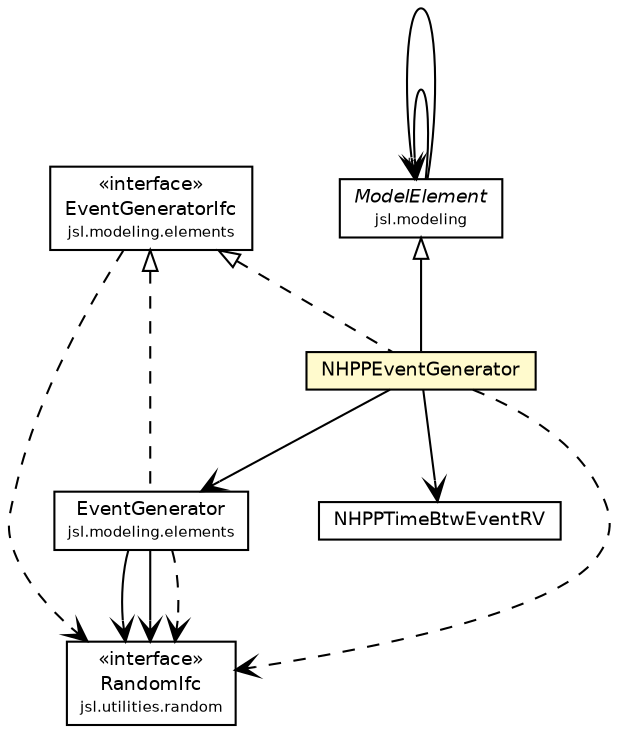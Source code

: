 #!/usr/local/bin/dot
#
# Class diagram 
# Generated by UMLGraph version 5.4 (http://www.umlgraph.org/)
#

digraph G {
	edge [fontname="Helvetica",fontsize=10,labelfontname="Helvetica",labelfontsize=10];
	node [fontname="Helvetica",fontsize=10,shape=plaintext];
	nodesep=0.25;
	ranksep=0.5;
	// jsl.modeling.ModelElement
	c120576 [label=<<table title="jsl.modeling.ModelElement" border="0" cellborder="1" cellspacing="0" cellpadding="2" port="p" href="../../../ModelElement.html">
		<tr><td><table border="0" cellspacing="0" cellpadding="1">
<tr><td align="center" balign="center"><font face="Helvetica-Oblique"> ModelElement </font></td></tr>
<tr><td align="center" balign="center"><font point-size="7.0"> jsl.modeling </font></td></tr>
		</table></td></tr>
		</table>>, URL="../../../ModelElement.html", fontname="Helvetica", fontcolor="black", fontsize=9.0];
	// jsl.modeling.elements.EventGeneratorIfc
	c120605 [label=<<table title="jsl.modeling.elements.EventGeneratorIfc" border="0" cellborder="1" cellspacing="0" cellpadding="2" port="p" href="../../EventGeneratorIfc.html">
		<tr><td><table border="0" cellspacing="0" cellpadding="1">
<tr><td align="center" balign="center"> &#171;interface&#187; </td></tr>
<tr><td align="center" balign="center"> EventGeneratorIfc </td></tr>
<tr><td align="center" balign="center"><font point-size="7.0"> jsl.modeling.elements </font></td></tr>
		</table></td></tr>
		</table>>, URL="../../EventGeneratorIfc.html", fontname="Helvetica", fontcolor="black", fontsize=9.0];
	// jsl.modeling.elements.EventGenerator
	c120606 [label=<<table title="jsl.modeling.elements.EventGenerator" border="0" cellborder="1" cellspacing="0" cellpadding="2" port="p" href="../../EventGenerator.html">
		<tr><td><table border="0" cellspacing="0" cellpadding="1">
<tr><td align="center" balign="center"> EventGenerator </td></tr>
<tr><td align="center" balign="center"><font point-size="7.0"> jsl.modeling.elements </font></td></tr>
		</table></td></tr>
		</table>>, URL="../../EventGenerator.html", fontname="Helvetica", fontcolor="black", fontsize=9.0];
	// jsl.modeling.elements.variable.nhpp.NHPPTimeBtwEventRV
	c120819 [label=<<table title="jsl.modeling.elements.variable.nhpp.NHPPTimeBtwEventRV" border="0" cellborder="1" cellspacing="0" cellpadding="2" port="p" href="./NHPPTimeBtwEventRV.html">
		<tr><td><table border="0" cellspacing="0" cellpadding="1">
<tr><td align="center" balign="center"> NHPPTimeBtwEventRV </td></tr>
		</table></td></tr>
		</table>>, URL="./NHPPTimeBtwEventRV.html", fontname="Helvetica", fontcolor="black", fontsize=9.0];
	// jsl.modeling.elements.variable.nhpp.NHPPEventGenerator
	c120821 [label=<<table title="jsl.modeling.elements.variable.nhpp.NHPPEventGenerator" border="0" cellborder="1" cellspacing="0" cellpadding="2" port="p" bgcolor="lemonChiffon" href="./NHPPEventGenerator.html">
		<tr><td><table border="0" cellspacing="0" cellpadding="1">
<tr><td align="center" balign="center"> NHPPEventGenerator </td></tr>
		</table></td></tr>
		</table>>, URL="./NHPPEventGenerator.html", fontname="Helvetica", fontcolor="black", fontsize=9.0];
	// jsl.utilities.random.RandomIfc
	c120886 [label=<<table title="jsl.utilities.random.RandomIfc" border="0" cellborder="1" cellspacing="0" cellpadding="2" port="p" href="../../../../utilities/random/RandomIfc.html">
		<tr><td><table border="0" cellspacing="0" cellpadding="1">
<tr><td align="center" balign="center"> &#171;interface&#187; </td></tr>
<tr><td align="center" balign="center"> RandomIfc </td></tr>
<tr><td align="center" balign="center"><font point-size="7.0"> jsl.utilities.random </font></td></tr>
		</table></td></tr>
		</table>>, URL="../../../../utilities/random/RandomIfc.html", fontname="Helvetica", fontcolor="black", fontsize=9.0];
	//jsl.modeling.elements.EventGenerator implements jsl.modeling.elements.EventGeneratorIfc
	c120605:p -> c120606:p [dir=back,arrowtail=empty,style=dashed];
	//jsl.modeling.elements.variable.nhpp.NHPPEventGenerator extends jsl.modeling.ModelElement
	c120576:p -> c120821:p [dir=back,arrowtail=empty];
	//jsl.modeling.elements.variable.nhpp.NHPPEventGenerator implements jsl.modeling.elements.EventGeneratorIfc
	c120605:p -> c120821:p [dir=back,arrowtail=empty,style=dashed];
	// jsl.modeling.ModelElement NAVASSOC jsl.modeling.ModelElement
	c120576:p -> c120576:p [taillabel="", label="", headlabel="*", fontname="Helvetica", fontcolor="black", fontsize=10.0, color="black", arrowhead=open];
	// jsl.modeling.ModelElement NAVASSOC jsl.modeling.ModelElement
	c120576:p -> c120576:p [taillabel="", label="", headlabel="", fontname="Helvetica", fontcolor="black", fontsize=10.0, color="black", arrowhead=open];
	// jsl.modeling.elements.EventGenerator NAVASSOC jsl.utilities.random.RandomIfc
	c120606:p -> c120886:p [taillabel="", label="", headlabel="", fontname="Helvetica", fontcolor="black", fontsize=10.0, color="black", arrowhead=open];
	// jsl.modeling.elements.EventGenerator NAVASSOC jsl.utilities.random.RandomIfc
	c120606:p -> c120886:p [taillabel="", label="", headlabel="", fontname="Helvetica", fontcolor="black", fontsize=10.0, color="black", arrowhead=open];
	// jsl.modeling.elements.variable.nhpp.NHPPEventGenerator NAVASSOC jsl.modeling.elements.EventGenerator
	c120821:p -> c120606:p [taillabel="", label="", headlabel="", fontname="Helvetica", fontcolor="black", fontsize=10.0, color="black", arrowhead=open];
	// jsl.modeling.elements.variable.nhpp.NHPPEventGenerator NAVASSOC jsl.modeling.elements.variable.nhpp.NHPPTimeBtwEventRV
	c120821:p -> c120819:p [taillabel="", label="", headlabel="", fontname="Helvetica", fontcolor="black", fontsize=10.0, color="black", arrowhead=open];
	// jsl.modeling.elements.EventGeneratorIfc DEPEND jsl.utilities.random.RandomIfc
	c120605:p -> c120886:p [taillabel="", label="", headlabel="", fontname="Helvetica", fontcolor="black", fontsize=10.0, color="black", arrowhead=open, style=dashed];
	// jsl.modeling.elements.EventGenerator DEPEND jsl.utilities.random.RandomIfc
	c120606:p -> c120886:p [taillabel="", label="", headlabel="", fontname="Helvetica", fontcolor="black", fontsize=10.0, color="black", arrowhead=open, style=dashed];
	// jsl.modeling.elements.variable.nhpp.NHPPEventGenerator DEPEND jsl.utilities.random.RandomIfc
	c120821:p -> c120886:p [taillabel="", label="", headlabel="", fontname="Helvetica", fontcolor="black", fontsize=10.0, color="black", arrowhead=open, style=dashed];
}


